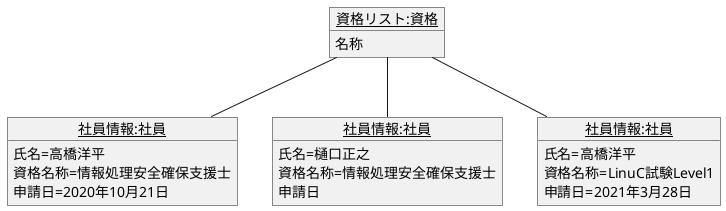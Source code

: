 @startuml 演習3-6
    object "<u>資格リスト:資格</u>" as quadrilateral{
        名称
    }

    object "<u>社員情報:社員</u>" as member1{
        氏名=高橋洋平
        資格名称=情報処理安全確保支援士
        申請日=2020年10月21日
    }

    object "<u>社員情報:社員</u>" as member2{
        氏名=樋口正之
        資格名称=情報処理安全確保支援士
        申請日
    }

    object "<u>社員情報:社員" as member3{
        氏名=高橋洋平
        資格名称=LinuC試験Level1
        申請日=2021年3月28日
    }

    quadrilateral -- member1
    quadrilateral -- member2
    quadrilateral -- member3
@enduml